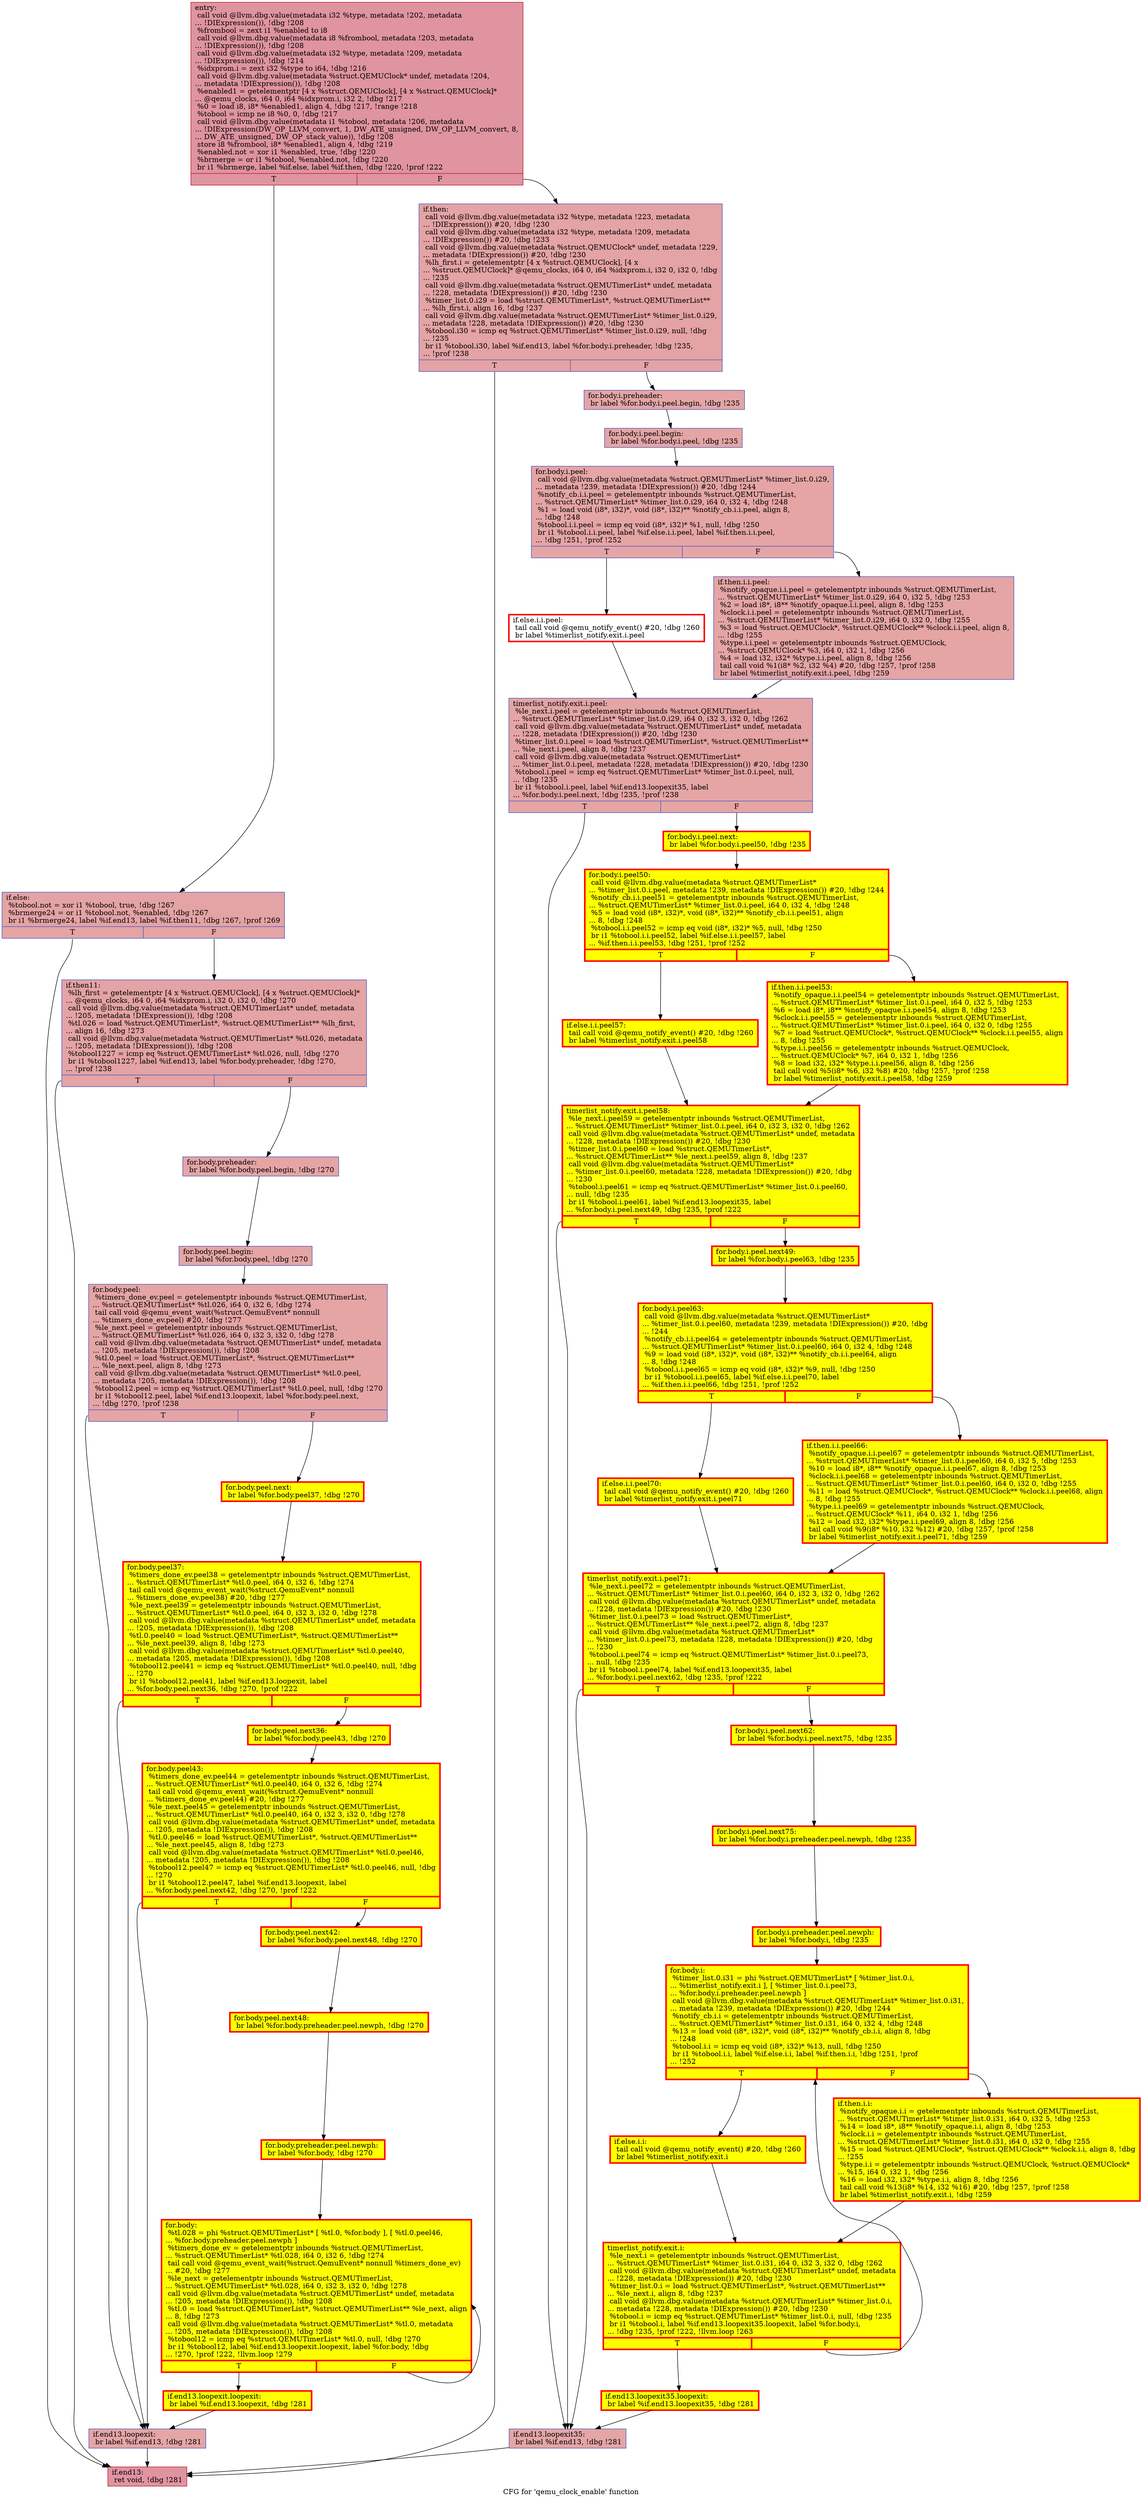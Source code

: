 digraph "CFG for 'qemu_clock_enable' function" {
	label="CFG for 'qemu_clock_enable' function";

	Node0x55757a5df180 [shape=record,color="#b70d28ff", style=filled, fillcolor="#b70d2870",label="{entry:\l  call void @llvm.dbg.value(metadata i32 %type, metadata !202, metadata\l... !DIExpression()), !dbg !208\l  %frombool = zext i1 %enabled to i8\l  call void @llvm.dbg.value(metadata i8 %frombool, metadata !203, metadata\l... !DIExpression()), !dbg !208\l  call void @llvm.dbg.value(metadata i32 %type, metadata !209, metadata\l... !DIExpression()), !dbg !214\l  %idxprom.i = zext i32 %type to i64, !dbg !216\l  call void @llvm.dbg.value(metadata %struct.QEMUClock* undef, metadata !204,\l... metadata !DIExpression()), !dbg !208\l  %enabled1 = getelementptr [4 x %struct.QEMUClock], [4 x %struct.QEMUClock]*\l... @qemu_clocks, i64 0, i64 %idxprom.i, i32 2, !dbg !217\l  %0 = load i8, i8* %enabled1, align 4, !dbg !217, !range !218\l  %tobool = icmp ne i8 %0, 0, !dbg !217\l  call void @llvm.dbg.value(metadata i1 %tobool, metadata !206, metadata\l... !DIExpression(DW_OP_LLVM_convert, 1, DW_ATE_unsigned, DW_OP_LLVM_convert, 8,\l... DW_ATE_unsigned, DW_OP_stack_value)), !dbg !208\l  store i8 %frombool, i8* %enabled1, align 4, !dbg !219\l  %enabled.not = xor i1 %enabled, true, !dbg !220\l  %brmerge = or i1 %tobool, %enabled.not, !dbg !220\l  br i1 %brmerge, label %if.else, label %if.then, !dbg !220, !prof !222\l|{<s0>T|<s1>F}}"];
	Node0x55757a5df180:s0 -> Node0x55757a788760;
	Node0x55757a5df180:s1 -> Node0x55757a788680;
	Node0x55757a788680 [shape=record,color="#3d50c3ff", style=filled, fillcolor="#c32e3170",label="{if.then:                                          \l  call void @llvm.dbg.value(metadata i32 %type, metadata !223, metadata\l... !DIExpression()) #20, !dbg !230\l  call void @llvm.dbg.value(metadata i32 %type, metadata !209, metadata\l... !DIExpression()) #20, !dbg !233\l  call void @llvm.dbg.value(metadata %struct.QEMUClock* undef, metadata !229,\l... metadata !DIExpression()) #20, !dbg !230\l  %lh_first.i = getelementptr [4 x %struct.QEMUClock], [4 x\l... %struct.QEMUClock]* @qemu_clocks, i64 0, i64 %idxprom.i, i32 0, i32 0, !dbg\l... !235\l  call void @llvm.dbg.value(metadata %struct.QEMUTimerList* undef, metadata\l... !228, metadata !DIExpression()) #20, !dbg !230\l  %timer_list.0.i29 = load %struct.QEMUTimerList*, %struct.QEMUTimerList**\l... %lh_first.i, align 16, !dbg !237\l  call void @llvm.dbg.value(metadata %struct.QEMUTimerList* %timer_list.0.i29,\l... metadata !228, metadata !DIExpression()) #20, !dbg !230\l  %tobool.i30 = icmp eq %struct.QEMUTimerList* %timer_list.0.i29, null, !dbg\l... !235\l  br i1 %tobool.i30, label %if.end13, label %for.body.i.preheader, !dbg !235,\l... !prof !238\l|{<s0>T|<s1>F}}"];
	Node0x55757a788680:s0 -> Node0x55757a7886f0;
	Node0x55757a788680:s1 -> Node0x55757a870470;
	Node0x55757a870470 [shape=record,color="#3d50c3ff", style=filled, fillcolor="#c5333470",label="{for.body.i.preheader:                             \l  br label %for.body.i.peel.begin, !dbg !235\l}"];
	Node0x55757a870470 -> Node0x55757a9bafb0;
	Node0x55757a9bafb0 [shape=record,color="#3d50c3ff", style=filled, fillcolor="#c5333470",label="{for.body.i.peel.begin:                            \l  br label %for.body.i.peel, !dbg !235\l}"];
	Node0x55757a9bafb0 -> Node0x55757a85da10;
	Node0x55757a85da10 [shape=record,color="#3d50c3ff", style=filled, fillcolor="#c5333470",label="{for.body.i.peel:                                  \l  call void @llvm.dbg.value(metadata %struct.QEMUTimerList* %timer_list.0.i29,\l... metadata !239, metadata !DIExpression()) #20, !dbg !244\l  %notify_cb.i.i.peel = getelementptr inbounds %struct.QEMUTimerList,\l... %struct.QEMUTimerList* %timer_list.0.i29, i64 0, i32 4, !dbg !248\l  %1 = load void (i8*, i32)*, void (i8*, i32)** %notify_cb.i.i.peel, align 8,\l... !dbg !248\l  %tobool.i.i.peel = icmp eq void (i8*, i32)* %1, null, !dbg !250\l  br i1 %tobool.i.i.peel, label %if.else.i.i.peel, label %if.then.i.i.peel,\l... !dbg !251, !prof !252\l|{<s0>T|<s1>F}}"];
	Node0x55757a85da10:s0 -> Node0x55757a967430;
	Node0x55757a85da10:s1 -> Node0x55757a9b87d0;
	Node0x55757a9b87d0 [shape=record,color="#3d50c3ff", style=filled, fillcolor="#c5333470",label="{if.then.i.i.peel:                                 \l  %notify_opaque.i.i.peel = getelementptr inbounds %struct.QEMUTimerList,\l... %struct.QEMUTimerList* %timer_list.0.i29, i64 0, i32 5, !dbg !253\l  %2 = load i8*, i8** %notify_opaque.i.i.peel, align 8, !dbg !253\l  %clock.i.i.peel = getelementptr inbounds %struct.QEMUTimerList,\l... %struct.QEMUTimerList* %timer_list.0.i29, i64 0, i32 0, !dbg !255\l  %3 = load %struct.QEMUClock*, %struct.QEMUClock** %clock.i.i.peel, align 8,\l... !dbg !255\l  %type.i.i.peel = getelementptr inbounds %struct.QEMUClock,\l... %struct.QEMUClock* %3, i64 0, i32 1, !dbg !256\l  %4 = load i32, i32* %type.i.i.peel, align 8, !dbg !256\l  tail call void %1(i8* %2, i32 %4) #20, !dbg !257, !prof !258\l  br label %timerlist_notify.exit.i.peel, !dbg !259\l}"];
	Node0x55757a9b87d0 -> Node0x55757a9c2080;
	Node0x55757a967430 [shape=record,penwidth=3.0, color="red",label="{if.else.i.i.peel:                                 \l  tail call void @qemu_notify_event() #20, !dbg !260\l  br label %timerlist_notify.exit.i.peel\l}"];
	Node0x55757a967430 -> Node0x55757a9c2080;
	Node0x55757a9c2080 [shape=record,color="#3d50c3ff", style=filled, fillcolor="#c5333470",label="{timerlist_notify.exit.i.peel:                     \l  %le_next.i.peel = getelementptr inbounds %struct.QEMUTimerList,\l... %struct.QEMUTimerList* %timer_list.0.i29, i64 0, i32 3, i32 0, !dbg !262\l  call void @llvm.dbg.value(metadata %struct.QEMUTimerList* undef, metadata\l... !228, metadata !DIExpression()) #20, !dbg !230\l  %timer_list.0.i.peel = load %struct.QEMUTimerList*, %struct.QEMUTimerList**\l... %le_next.i.peel, align 8, !dbg !237\l  call void @llvm.dbg.value(metadata %struct.QEMUTimerList*\l... %timer_list.0.i.peel, metadata !228, metadata !DIExpression()) #20, !dbg !230\l  %tobool.i.peel = icmp eq %struct.QEMUTimerList* %timer_list.0.i.peel, null,\l... !dbg !235\l  br i1 %tobool.i.peel, label %if.end13.loopexit35, label\l... %for.body.i.peel.next, !dbg !235, !prof !238\l|{<s0>T|<s1>F}}"];
	Node0x55757a9c2080:s0 -> Node0x557579efd390;
	Node0x55757a9c2080:s1 -> Node0x55757a9c3e60;
	Node0x55757a9c3e60 [shape=record,penwidth=3.0, style="filled", color="red", fillcolor="yellow",label="{for.body.i.peel.next:                             \l  br label %for.body.i.peel50, !dbg !235\l}"];
	Node0x55757a9c3e60 -> Node0x55757a9c21e0;
	Node0x55757a9c21e0 [shape=record,penwidth=3.0, style="filled", color="red", fillcolor="yellow",label="{for.body.i.peel50:                                \l  call void @llvm.dbg.value(metadata %struct.QEMUTimerList*\l... %timer_list.0.i.peel, metadata !239, metadata !DIExpression()) #20, !dbg !244\l  %notify_cb.i.i.peel51 = getelementptr inbounds %struct.QEMUTimerList,\l... %struct.QEMUTimerList* %timer_list.0.i.peel, i64 0, i32 4, !dbg !248\l  %5 = load void (i8*, i32)*, void (i8*, i32)** %notify_cb.i.i.peel51, align\l... 8, !dbg !248\l  %tobool.i.i.peel52 = icmp eq void (i8*, i32)* %5, null, !dbg !250\l  br i1 %tobool.i.i.peel52, label %if.else.i.i.peel57, label\l... %if.then.i.i.peel53, !dbg !251, !prof !252\l|{<s0>T|<s1>F}}"];
	Node0x55757a9c21e0:s0 -> Node0x55757a9c1a90;
	Node0x55757a9c21e0:s1 -> Node0x55757a86f380;
	Node0x55757a86f380 [shape=record,penwidth=3.0, style="filled", color="red", fillcolor="yellow",label="{if.then.i.i.peel53:                               \l  %notify_opaque.i.i.peel54 = getelementptr inbounds %struct.QEMUTimerList,\l... %struct.QEMUTimerList* %timer_list.0.i.peel, i64 0, i32 5, !dbg !253\l  %6 = load i8*, i8** %notify_opaque.i.i.peel54, align 8, !dbg !253\l  %clock.i.i.peel55 = getelementptr inbounds %struct.QEMUTimerList,\l... %struct.QEMUTimerList* %timer_list.0.i.peel, i64 0, i32 0, !dbg !255\l  %7 = load %struct.QEMUClock*, %struct.QEMUClock** %clock.i.i.peel55, align\l... 8, !dbg !255\l  %type.i.i.peel56 = getelementptr inbounds %struct.QEMUClock,\l... %struct.QEMUClock* %7, i64 0, i32 1, !dbg !256\l  %8 = load i32, i32* %type.i.i.peel56, align 8, !dbg !256\l  tail call void %5(i8* %6, i32 %8) #20, !dbg !257, !prof !258\l  br label %timerlist_notify.exit.i.peel58, !dbg !259\l}"];
	Node0x55757a86f380 -> Node0x55757a9c1b80;
	Node0x55757a9c1a90 [shape=record,penwidth=3.0, style="filled", color="red", fillcolor="yellow",label="{if.else.i.i.peel57:                               \l  tail call void @qemu_notify_event() #20, !dbg !260\l  br label %timerlist_notify.exit.i.peel58\l}"];
	Node0x55757a9c1a90 -> Node0x55757a9c1b80;
	Node0x55757a9c1b80 [shape=record,penwidth=3.0, style="filled", color="red", fillcolor="yellow",label="{timerlist_notify.exit.i.peel58:                   \l  %le_next.i.peel59 = getelementptr inbounds %struct.QEMUTimerList,\l... %struct.QEMUTimerList* %timer_list.0.i.peel, i64 0, i32 3, i32 0, !dbg !262\l  call void @llvm.dbg.value(metadata %struct.QEMUTimerList* undef, metadata\l... !228, metadata !DIExpression()) #20, !dbg !230\l  %timer_list.0.i.peel60 = load %struct.QEMUTimerList*,\l... %struct.QEMUTimerList** %le_next.i.peel59, align 8, !dbg !237\l  call void @llvm.dbg.value(metadata %struct.QEMUTimerList*\l... %timer_list.0.i.peel60, metadata !228, metadata !DIExpression()) #20, !dbg\l... !230\l  %tobool.i.peel61 = icmp eq %struct.QEMUTimerList* %timer_list.0.i.peel60,\l... null, !dbg !235\l  br i1 %tobool.i.peel61, label %if.end13.loopexit35, label\l... %for.body.i.peel.next49, !dbg !235, !prof !222\l|{<s0>T|<s1>F}}"];
	Node0x55757a9c1b80:s0 -> Node0x557579efd390;
	Node0x55757a9c1b80:s1 -> Node0x55757a847dd0;
	Node0x55757a847dd0 [shape=record,penwidth=3.0, style="filled", color="red", fillcolor="yellow",label="{for.body.i.peel.next49:                           \l  br label %for.body.i.peel63, !dbg !235\l}"];
	Node0x55757a847dd0 -> Node0x55757a9b6000;
	Node0x55757a9b6000 [shape=record,penwidth=3.0, style="filled", color="red", fillcolor="yellow",label="{for.body.i.peel63:                                \l  call void @llvm.dbg.value(metadata %struct.QEMUTimerList*\l... %timer_list.0.i.peel60, metadata !239, metadata !DIExpression()) #20, !dbg\l... !244\l  %notify_cb.i.i.peel64 = getelementptr inbounds %struct.QEMUTimerList,\l... %struct.QEMUTimerList* %timer_list.0.i.peel60, i64 0, i32 4, !dbg !248\l  %9 = load void (i8*, i32)*, void (i8*, i32)** %notify_cb.i.i.peel64, align\l... 8, !dbg !248\l  %tobool.i.i.peel65 = icmp eq void (i8*, i32)* %9, null, !dbg !250\l  br i1 %tobool.i.i.peel65, label %if.else.i.i.peel70, label\l... %if.then.i.i.peel66, !dbg !251, !prof !252\l|{<s0>T|<s1>F}}"];
	Node0x55757a9b6000:s0 -> Node0x55757a9cff70;
	Node0x55757a9b6000:s1 -> Node0x55757a8fb0b0;
	Node0x55757a8fb0b0 [shape=record,penwidth=3.0, style="filled", color="red", fillcolor="yellow",label="{if.then.i.i.peel66:                               \l  %notify_opaque.i.i.peel67 = getelementptr inbounds %struct.QEMUTimerList,\l... %struct.QEMUTimerList* %timer_list.0.i.peel60, i64 0, i32 5, !dbg !253\l  %10 = load i8*, i8** %notify_opaque.i.i.peel67, align 8, !dbg !253\l  %clock.i.i.peel68 = getelementptr inbounds %struct.QEMUTimerList,\l... %struct.QEMUTimerList* %timer_list.0.i.peel60, i64 0, i32 0, !dbg !255\l  %11 = load %struct.QEMUClock*, %struct.QEMUClock** %clock.i.i.peel68, align\l... 8, !dbg !255\l  %type.i.i.peel69 = getelementptr inbounds %struct.QEMUClock,\l... %struct.QEMUClock* %11, i64 0, i32 1, !dbg !256\l  %12 = load i32, i32* %type.i.i.peel69, align 8, !dbg !256\l  tail call void %9(i8* %10, i32 %12) #20, !dbg !257, !prof !258\l  br label %timerlist_notify.exit.i.peel71, !dbg !259\l}"];
	Node0x55757a8fb0b0 -> Node0x55757a9d00a0;
	Node0x55757a9cff70 [shape=record,penwidth=3.0, style="filled", color="red", fillcolor="yellow",label="{if.else.i.i.peel70:                               \l  tail call void @qemu_notify_event() #20, !dbg !260\l  br label %timerlist_notify.exit.i.peel71\l}"];
	Node0x55757a9cff70 -> Node0x55757a9d00a0;
	Node0x55757a9d00a0 [shape=record,penwidth=3.0, style="filled", color="red", fillcolor="yellow",label="{timerlist_notify.exit.i.peel71:                   \l  %le_next.i.peel72 = getelementptr inbounds %struct.QEMUTimerList,\l... %struct.QEMUTimerList* %timer_list.0.i.peel60, i64 0, i32 3, i32 0, !dbg !262\l  call void @llvm.dbg.value(metadata %struct.QEMUTimerList* undef, metadata\l... !228, metadata !DIExpression()) #20, !dbg !230\l  %timer_list.0.i.peel73 = load %struct.QEMUTimerList*,\l... %struct.QEMUTimerList** %le_next.i.peel72, align 8, !dbg !237\l  call void @llvm.dbg.value(metadata %struct.QEMUTimerList*\l... %timer_list.0.i.peel73, metadata !228, metadata !DIExpression()) #20, !dbg\l... !230\l  %tobool.i.peel74 = icmp eq %struct.QEMUTimerList* %timer_list.0.i.peel73,\l... null, !dbg !235\l  br i1 %tobool.i.peel74, label %if.end13.loopexit35, label\l... %for.body.i.peel.next62, !dbg !235, !prof !222\l|{<s0>T|<s1>F}}"];
	Node0x55757a9d00a0:s0 -> Node0x557579efd390;
	Node0x55757a9d00a0:s1 -> Node0x55757a8fad20;
	Node0x55757a8fad20 [shape=record,penwidth=3.0, style="filled", color="red", fillcolor="yellow",label="{for.body.i.peel.next62:                           \l  br label %for.body.i.peel.next75, !dbg !235\l}"];
	Node0x55757a8fad20 -> Node0x55757a8faec0;
	Node0x55757a8faec0 [shape=record,penwidth=3.0, style="filled", color="red", fillcolor="yellow",label="{for.body.i.peel.next75:                           \l  br label %for.body.i.preheader.peel.newph, !dbg !235\l}"];
	Node0x55757a8faec0 -> Node0x55757a9b79a0;
	Node0x55757a9b79a0 [shape=record,penwidth=3.0, style="filled", color="red", fillcolor="yellow",label="{for.body.i.preheader.peel.newph:                  \l  br label %for.body.i, !dbg !235\l}"];
	Node0x55757a9b79a0 -> Node0x55757a7edca0;
	Node0x55757a7edca0 [shape=record,penwidth=3.0, style="filled", color="red", fillcolor="yellow",label="{for.body.i:                                       \l  %timer_list.0.i31 = phi %struct.QEMUTimerList* [ %timer_list.0.i,\l... %timerlist_notify.exit.i ], [ %timer_list.0.i.peel73,\l... %for.body.i.preheader.peel.newph ]\l  call void @llvm.dbg.value(metadata %struct.QEMUTimerList* %timer_list.0.i31,\l... metadata !239, metadata !DIExpression()) #20, !dbg !244\l  %notify_cb.i.i = getelementptr inbounds %struct.QEMUTimerList,\l... %struct.QEMUTimerList* %timer_list.0.i31, i64 0, i32 4, !dbg !248\l  %13 = load void (i8*, i32)*, void (i8*, i32)** %notify_cb.i.i, align 8, !dbg\l... !248\l  %tobool.i.i = icmp eq void (i8*, i32)* %13, null, !dbg !250\l  br i1 %tobool.i.i, label %if.else.i.i, label %if.then.i.i, !dbg !251, !prof\l... !252\l|{<s0>T|<s1>F}}"];
	Node0x55757a7edca0:s0 -> Node0x55757a7e6a60;
	Node0x55757a7edca0:s1 -> Node0x55757a7cf630;
	Node0x55757a7cf630 [shape=record,penwidth=3.0, style="filled", color="red", fillcolor="yellow",label="{if.then.i.i:                                      \l  %notify_opaque.i.i = getelementptr inbounds %struct.QEMUTimerList,\l... %struct.QEMUTimerList* %timer_list.0.i31, i64 0, i32 5, !dbg !253\l  %14 = load i8*, i8** %notify_opaque.i.i, align 8, !dbg !253\l  %clock.i.i = getelementptr inbounds %struct.QEMUTimerList,\l... %struct.QEMUTimerList* %timer_list.0.i31, i64 0, i32 0, !dbg !255\l  %15 = load %struct.QEMUClock*, %struct.QEMUClock** %clock.i.i, align 8, !dbg\l... !255\l  %type.i.i = getelementptr inbounds %struct.QEMUClock, %struct.QEMUClock*\l... %15, i64 0, i32 1, !dbg !256\l  %16 = load i32, i32* %type.i.i, align 8, !dbg !256\l  tail call void %13(i8* %14, i32 %16) #20, !dbg !257, !prof !258\l  br label %timerlist_notify.exit.i, !dbg !259\l}"];
	Node0x55757a7cf630 -> Node0x55757a871400;
	Node0x55757a7e6a60 [shape=record,penwidth=3.0, style="filled", color="red", fillcolor="yellow",label="{if.else.i.i:                                      \l  tail call void @qemu_notify_event() #20, !dbg !260\l  br label %timerlist_notify.exit.i\l}"];
	Node0x55757a7e6a60 -> Node0x55757a871400;
	Node0x55757a871400 [shape=record,penwidth=3.0, style="filled", color="red", fillcolor="yellow",label="{timerlist_notify.exit.i:                          \l  %le_next.i = getelementptr inbounds %struct.QEMUTimerList,\l... %struct.QEMUTimerList* %timer_list.0.i31, i64 0, i32 3, i32 0, !dbg !262\l  call void @llvm.dbg.value(metadata %struct.QEMUTimerList* undef, metadata\l... !228, metadata !DIExpression()) #20, !dbg !230\l  %timer_list.0.i = load %struct.QEMUTimerList*, %struct.QEMUTimerList**\l... %le_next.i, align 8, !dbg !237\l  call void @llvm.dbg.value(metadata %struct.QEMUTimerList* %timer_list.0.i,\l... metadata !228, metadata !DIExpression()) #20, !dbg !230\l  %tobool.i = icmp eq %struct.QEMUTimerList* %timer_list.0.i, null, !dbg !235\l  br i1 %tobool.i, label %if.end13.loopexit35.loopexit, label %for.body.i,\l... !dbg !235, !prof !222, !llvm.loop !263\l|{<s0>T|<s1>F}}"];
	Node0x55757a871400:s0 -> Node0x55757a975780;
	Node0x55757a871400:s1 -> Node0x55757a7edca0;
	Node0x55757a788760 [shape=record,color="#3d50c3ff", style=filled, fillcolor="#c32e3170",label="{if.else:                                          \l  %tobool.not = xor i1 %tobool, true, !dbg !267\l  %brmerge24 = or i1 %tobool.not, %enabled, !dbg !267\l  br i1 %brmerge24, label %if.end13, label %if.then11, !dbg !267, !prof !269\l|{<s0>T|<s1>F}}"];
	Node0x55757a788760:s0 -> Node0x55757a7886f0;
	Node0x55757a788760:s1 -> Node0x55757a788f90;
	Node0x55757a788f90 [shape=record,color="#3d50c3ff", style=filled, fillcolor="#c32e3170",label="{if.then11:                                        \l  %lh_first = getelementptr [4 x %struct.QEMUClock], [4 x %struct.QEMUClock]*\l... @qemu_clocks, i64 0, i64 %idxprom.i, i32 0, i32 0, !dbg !270\l  call void @llvm.dbg.value(metadata %struct.QEMUTimerList* undef, metadata\l... !205, metadata !DIExpression()), !dbg !208\l  %tl.026 = load %struct.QEMUTimerList*, %struct.QEMUTimerList** %lh_first,\l... align 16, !dbg !273\l  call void @llvm.dbg.value(metadata %struct.QEMUTimerList* %tl.026, metadata\l... !205, metadata !DIExpression()), !dbg !208\l  %tobool1227 = icmp eq %struct.QEMUTimerList* %tl.026, null, !dbg !270\l  br i1 %tobool1227, label %if.end13, label %for.body.preheader, !dbg !270,\l... !prof !238\l|{<s0>T|<s1>F}}"];
	Node0x55757a788f90:s0 -> Node0x55757a7886f0;
	Node0x55757a788f90:s1 -> Node0x55757a7f4c20;
	Node0x55757a7f4c20 [shape=record,color="#3d50c3ff", style=filled, fillcolor="#c5333470",label="{for.body.preheader:                               \l  br label %for.body.peel.begin, !dbg !270\l}"];
	Node0x55757a7f4c20 -> Node0x55757a7f3a30;
	Node0x55757a7f3a30 [shape=record,color="#3d50c3ff", style=filled, fillcolor="#c5333470",label="{for.body.peel.begin:                              \l  br label %for.body.peel, !dbg !270\l}"];
	Node0x55757a7f3a30 -> Node0x55757a84feb0;
	Node0x55757a84feb0 [shape=record,color="#3d50c3ff", style=filled, fillcolor="#c5333470",label="{for.body.peel:                                    \l  %timers_done_ev.peel = getelementptr inbounds %struct.QEMUTimerList,\l... %struct.QEMUTimerList* %tl.026, i64 0, i32 6, !dbg !274\l  tail call void @qemu_event_wait(%struct.QemuEvent* nonnull\l... %timers_done_ev.peel) #20, !dbg !277\l  %le_next.peel = getelementptr inbounds %struct.QEMUTimerList,\l... %struct.QEMUTimerList* %tl.026, i64 0, i32 3, i32 0, !dbg !278\l  call void @llvm.dbg.value(metadata %struct.QEMUTimerList* undef, metadata\l... !205, metadata !DIExpression()), !dbg !208\l  %tl.0.peel = load %struct.QEMUTimerList*, %struct.QEMUTimerList**\l... %le_next.peel, align 8, !dbg !273\l  call void @llvm.dbg.value(metadata %struct.QEMUTimerList* %tl.0.peel,\l... metadata !205, metadata !DIExpression()), !dbg !208\l  %tobool12.peel = icmp eq %struct.QEMUTimerList* %tl.0.peel, null, !dbg !270\l  br i1 %tobool12.peel, label %if.end13.loopexit, label %for.body.peel.next,\l... !dbg !270, !prof !238\l|{<s0>T|<s1>F}}"];
	Node0x55757a84feb0:s0 -> Node0x55757a60d260;
	Node0x55757a84feb0:s1 -> Node0x55757a7d8680;
	Node0x55757a7d8680 [shape=record,penwidth=3.0, style="filled", color="red", fillcolor="yellow",label="{for.body.peel.next:                               \l  br label %for.body.peel37, !dbg !270\l}"];
	Node0x55757a7d8680 -> Node0x55757a77d350;
	Node0x55757a77d350 [shape=record,penwidth=3.0, style="filled", color="red", fillcolor="yellow",label="{for.body.peel37:                                  \l  %timers_done_ev.peel38 = getelementptr inbounds %struct.QEMUTimerList,\l... %struct.QEMUTimerList* %tl.0.peel, i64 0, i32 6, !dbg !274\l  tail call void @qemu_event_wait(%struct.QemuEvent* nonnull\l... %timers_done_ev.peel38) #20, !dbg !277\l  %le_next.peel39 = getelementptr inbounds %struct.QEMUTimerList,\l... %struct.QEMUTimerList* %tl.0.peel, i64 0, i32 3, i32 0, !dbg !278\l  call void @llvm.dbg.value(metadata %struct.QEMUTimerList* undef, metadata\l... !205, metadata !DIExpression()), !dbg !208\l  %tl.0.peel40 = load %struct.QEMUTimerList*, %struct.QEMUTimerList**\l... %le_next.peel39, align 8, !dbg !273\l  call void @llvm.dbg.value(metadata %struct.QEMUTimerList* %tl.0.peel40,\l... metadata !205, metadata !DIExpression()), !dbg !208\l  %tobool12.peel41 = icmp eq %struct.QEMUTimerList* %tl.0.peel40, null, !dbg\l... !270\l  br i1 %tobool12.peel41, label %if.end13.loopexit, label\l... %for.body.peel.next36, !dbg !270, !prof !222\l|{<s0>T|<s1>F}}"];
	Node0x55757a77d350:s0 -> Node0x55757a60d260;
	Node0x55757a77d350:s1 -> Node0x55757a986460;
	Node0x55757a986460 [shape=record,penwidth=3.0, style="filled", color="red", fillcolor="yellow",label="{for.body.peel.next36:                             \l  br label %for.body.peel43, !dbg !270\l}"];
	Node0x55757a986460 -> Node0x55757a9b62f0;
	Node0x55757a9b62f0 [shape=record,penwidth=3.0, style="filled", color="red", fillcolor="yellow",label="{for.body.peel43:                                  \l  %timers_done_ev.peel44 = getelementptr inbounds %struct.QEMUTimerList,\l... %struct.QEMUTimerList* %tl.0.peel40, i64 0, i32 6, !dbg !274\l  tail call void @qemu_event_wait(%struct.QemuEvent* nonnull\l... %timers_done_ev.peel44) #20, !dbg !277\l  %le_next.peel45 = getelementptr inbounds %struct.QEMUTimerList,\l... %struct.QEMUTimerList* %tl.0.peel40, i64 0, i32 3, i32 0, !dbg !278\l  call void @llvm.dbg.value(metadata %struct.QEMUTimerList* undef, metadata\l... !205, metadata !DIExpression()), !dbg !208\l  %tl.0.peel46 = load %struct.QEMUTimerList*, %struct.QEMUTimerList**\l... %le_next.peel45, align 8, !dbg !273\l  call void @llvm.dbg.value(metadata %struct.QEMUTimerList* %tl.0.peel46,\l... metadata !205, metadata !DIExpression()), !dbg !208\l  %tobool12.peel47 = icmp eq %struct.QEMUTimerList* %tl.0.peel46, null, !dbg\l... !270\l  br i1 %tobool12.peel47, label %if.end13.loopexit, label\l... %for.body.peel.next42, !dbg !270, !prof !222\l|{<s0>T|<s1>F}}"];
	Node0x55757a9b62f0:s0 -> Node0x55757a60d260;
	Node0x55757a9b62f0:s1 -> Node0x55757a9d3530;
	Node0x55757a9d3530 [shape=record,penwidth=3.0, style="filled", color="red", fillcolor="yellow",label="{for.body.peel.next42:                             \l  br label %for.body.peel.next48, !dbg !270\l}"];
	Node0x55757a9d3530 -> Node0x55757a7ec360;
	Node0x55757a7ec360 [shape=record,penwidth=3.0, style="filled", color="red", fillcolor="yellow",label="{for.body.peel.next48:                             \l  br label %for.body.preheader.peel.newph, !dbg !270\l}"];
	Node0x55757a7ec360 -> Node0x55757a978d20;
	Node0x55757a978d20 [shape=record,penwidth=3.0, style="filled", color="red", fillcolor="yellow",label="{for.body.preheader.peel.newph:                    \l  br label %for.body, !dbg !270\l}"];
	Node0x55757a978d20 -> Node0x55757a789f50;
	Node0x55757a789f50 [shape=record,penwidth=3.0, style="filled", color="red", fillcolor="yellow",label="{for.body:                                         \l  %tl.028 = phi %struct.QEMUTimerList* [ %tl.0, %for.body ], [ %tl.0.peel46,\l... %for.body.preheader.peel.newph ]\l  %timers_done_ev = getelementptr inbounds %struct.QEMUTimerList,\l... %struct.QEMUTimerList* %tl.028, i64 0, i32 6, !dbg !274\l  tail call void @qemu_event_wait(%struct.QemuEvent* nonnull %timers_done_ev)\l... #20, !dbg !277\l  %le_next = getelementptr inbounds %struct.QEMUTimerList,\l... %struct.QEMUTimerList* %tl.028, i64 0, i32 3, i32 0, !dbg !278\l  call void @llvm.dbg.value(metadata %struct.QEMUTimerList* undef, metadata\l... !205, metadata !DIExpression()), !dbg !208\l  %tl.0 = load %struct.QEMUTimerList*, %struct.QEMUTimerList** %le_next, align\l... 8, !dbg !273\l  call void @llvm.dbg.value(metadata %struct.QEMUTimerList* %tl.0, metadata\l... !205, metadata !DIExpression()), !dbg !208\l  %tobool12 = icmp eq %struct.QEMUTimerList* %tl.0, null, !dbg !270\l  br i1 %tobool12, label %if.end13.loopexit.loopexit, label %for.body, !dbg\l... !270, !prof !222, !llvm.loop !279\l|{<s0>T|<s1>F}}"];
	Node0x55757a789f50:s0 -> Node0x55757a9a2bb0;
	Node0x55757a789f50:s1 -> Node0x55757a789f50;
	Node0x55757a9a2bb0 [shape=record,penwidth=3.0, style="filled", color="red", fillcolor="yellow",label="{if.end13.loopexit.loopexit:                       \l  br label %if.end13.loopexit, !dbg !281\l}"];
	Node0x55757a9a2bb0 -> Node0x55757a60d260;
	Node0x55757a60d260 [shape=record,color="#3d50c3ff", style=filled, fillcolor="#c5333470",label="{if.end13.loopexit:                                \l  br label %if.end13, !dbg !281\l}"];
	Node0x55757a60d260 -> Node0x55757a7886f0;
	Node0x55757a975780 [shape=record,penwidth=3.0, style="filled", color="red", fillcolor="yellow",label="{if.end13.loopexit35.loopexit:                     \l  br label %if.end13.loopexit35, !dbg !281\l}"];
	Node0x55757a975780 -> Node0x557579efd390;
	Node0x557579efd390 [shape=record,color="#3d50c3ff", style=filled, fillcolor="#c5333470",label="{if.end13.loopexit35:                              \l  br label %if.end13, !dbg !281\l}"];
	Node0x557579efd390 -> Node0x55757a7886f0;
	Node0x55757a7886f0 [shape=record,color="#b70d28ff", style=filled, fillcolor="#b70d2870",label="{if.end13:                                         \l  ret void, !dbg !281\l}"];
}

